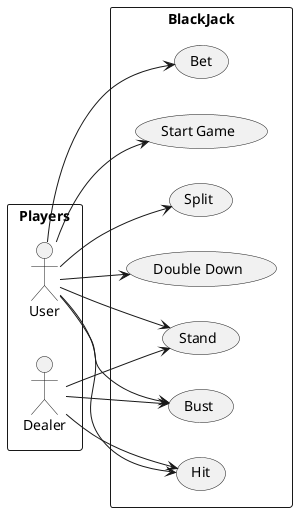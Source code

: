 @startuml
left to right direction
skinparam packageStyle rectangle

package "Players"{
  actor User as p
  actor Dealer as d
}

package "BlackJack"{
  usecase "Double Down" as UC1
  usecase "Bet" as UC2
  usecase "Hit" as UC3
  usecase "Stand" as UC4 
  usecase "Bust" as UC5
  usecase "Start Game" as UC6
  usecase "Split" as UC7
}

p --> UC1
p --> UC7
p --> UC2
p --> UC3
p --> UC4
p --> UC5
p --> UC6
d --> UC3
d --> UC4
d --> UC5

@enduml
